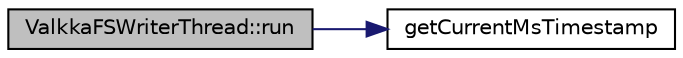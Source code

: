 digraph "ValkkaFSWriterThread::run"
{
  edge [fontname="Helvetica",fontsize="10",labelfontname="Helvetica",labelfontsize="10"];
  node [fontname="Helvetica",fontsize="10",shape=record];
  rankdir="LR";
  Node1 [label="ValkkaFSWriterThread::run",height=0.2,width=0.4,color="black", fillcolor="grey75", style="filled", fontcolor="black"];
  Node1 -> Node2 [color="midnightblue",fontsize="10",style="solid",fontname="Helvetica"];
  Node2 [label="getCurrentMsTimestamp",height=0.2,width=0.4,color="black", fillcolor="white", style="filled",URL="$tools_8h.html#a69a8d8c398f99883b5c1a22173d6b12f",tooltip="Utility function: returns current unix epoch timestamp in milliseconds. Uses timeval. "];
}
